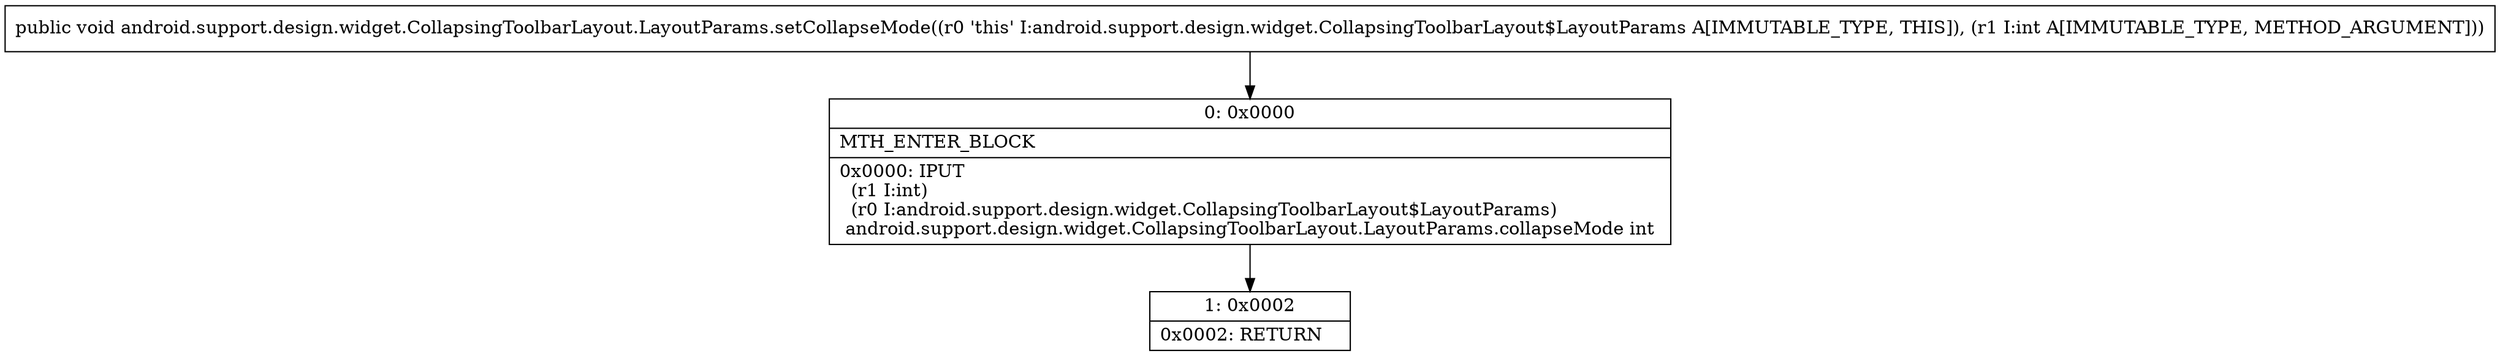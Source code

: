 digraph "CFG forandroid.support.design.widget.CollapsingToolbarLayout.LayoutParams.setCollapseMode(I)V" {
Node_0 [shape=record,label="{0\:\ 0x0000|MTH_ENTER_BLOCK\l|0x0000: IPUT  \l  (r1 I:int)\l  (r0 I:android.support.design.widget.CollapsingToolbarLayout$LayoutParams)\l android.support.design.widget.CollapsingToolbarLayout.LayoutParams.collapseMode int \l}"];
Node_1 [shape=record,label="{1\:\ 0x0002|0x0002: RETURN   \l}"];
MethodNode[shape=record,label="{public void android.support.design.widget.CollapsingToolbarLayout.LayoutParams.setCollapseMode((r0 'this' I:android.support.design.widget.CollapsingToolbarLayout$LayoutParams A[IMMUTABLE_TYPE, THIS]), (r1 I:int A[IMMUTABLE_TYPE, METHOD_ARGUMENT])) }"];
MethodNode -> Node_0;
Node_0 -> Node_1;
}

